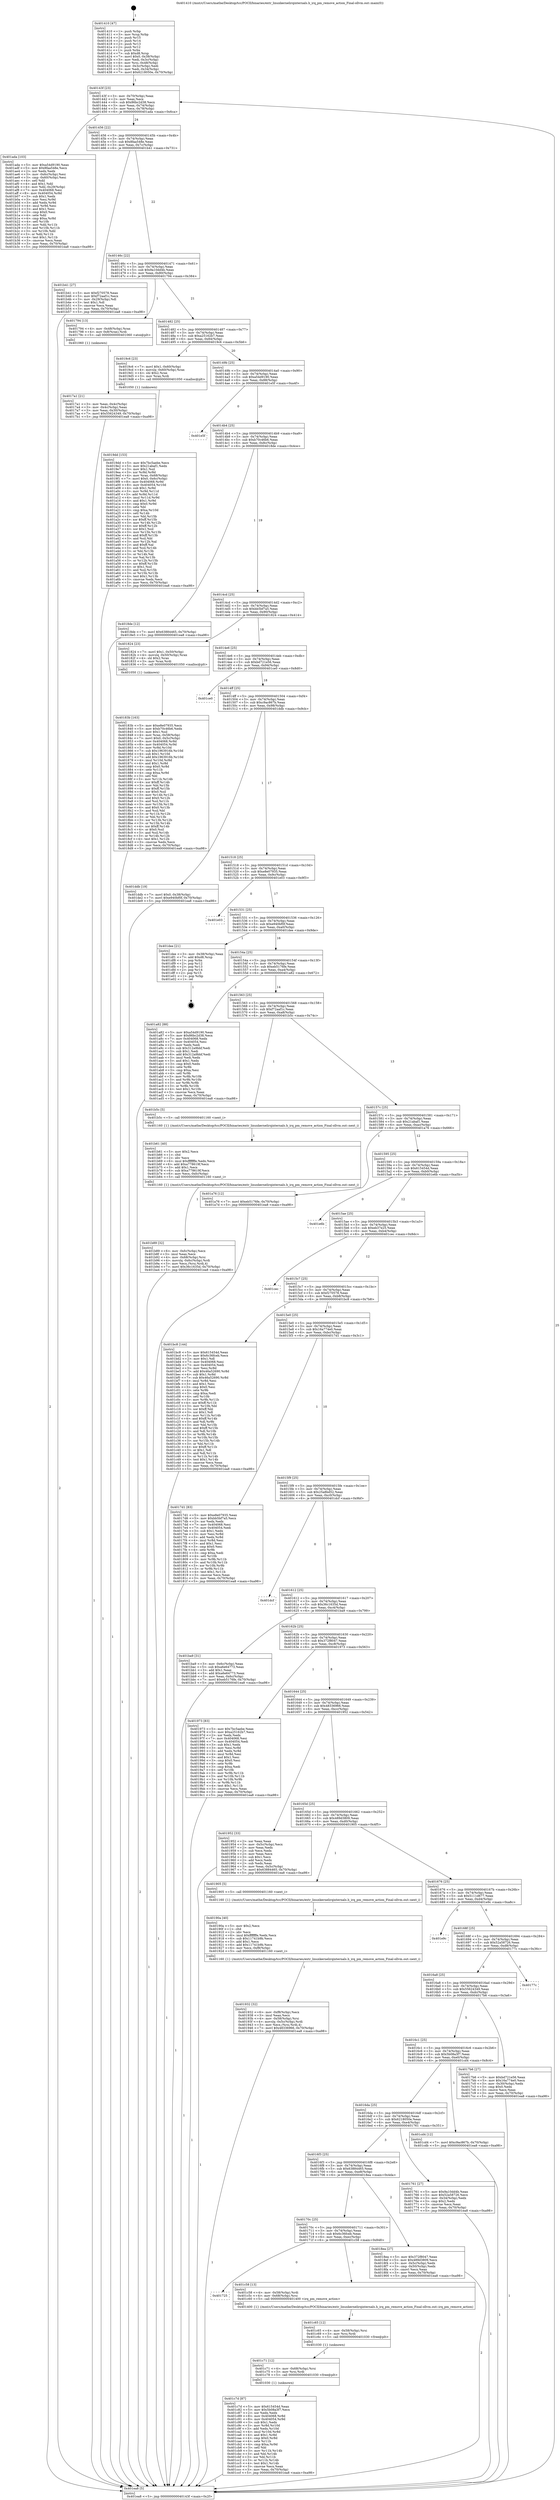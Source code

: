 digraph "0x401410" {
  label = "0x401410 (/mnt/c/Users/mathe/Desktop/tcc/POCII/binaries/extr_linuxkernelirqinternals.h_irq_pm_remove_action_Final-ollvm.out::main(0))"
  labelloc = "t"
  node[shape=record]

  Entry [label="",width=0.3,height=0.3,shape=circle,fillcolor=black,style=filled]
  "0x40143f" [label="{
     0x40143f [23]\l
     | [instrs]\l
     &nbsp;&nbsp;0x40143f \<+3\>: mov -0x70(%rbp),%eax\l
     &nbsp;&nbsp;0x401442 \<+2\>: mov %eax,%ecx\l
     &nbsp;&nbsp;0x401444 \<+6\>: sub $0x86bc2d38,%ecx\l
     &nbsp;&nbsp;0x40144a \<+3\>: mov %eax,-0x74(%rbp)\l
     &nbsp;&nbsp;0x40144d \<+3\>: mov %ecx,-0x78(%rbp)\l
     &nbsp;&nbsp;0x401450 \<+6\>: je 0000000000401ada \<main+0x6ca\>\l
  }"]
  "0x401ada" [label="{
     0x401ada [103]\l
     | [instrs]\l
     &nbsp;&nbsp;0x401ada \<+5\>: mov $0xa54d9190,%eax\l
     &nbsp;&nbsp;0x401adf \<+5\>: mov $0x8faa548e,%ecx\l
     &nbsp;&nbsp;0x401ae4 \<+2\>: xor %edx,%edx\l
     &nbsp;&nbsp;0x401ae6 \<+3\>: mov -0x6c(%rbp),%esi\l
     &nbsp;&nbsp;0x401ae9 \<+3\>: cmp -0x60(%rbp),%esi\l
     &nbsp;&nbsp;0x401aec \<+4\>: setl %dil\l
     &nbsp;&nbsp;0x401af0 \<+4\>: and $0x1,%dil\l
     &nbsp;&nbsp;0x401af4 \<+4\>: mov %dil,-0x29(%rbp)\l
     &nbsp;&nbsp;0x401af8 \<+7\>: mov 0x404068,%esi\l
     &nbsp;&nbsp;0x401aff \<+8\>: mov 0x404054,%r8d\l
     &nbsp;&nbsp;0x401b07 \<+3\>: sub $0x1,%edx\l
     &nbsp;&nbsp;0x401b0a \<+3\>: mov %esi,%r9d\l
     &nbsp;&nbsp;0x401b0d \<+3\>: add %edx,%r9d\l
     &nbsp;&nbsp;0x401b10 \<+4\>: imul %r9d,%esi\l
     &nbsp;&nbsp;0x401b14 \<+3\>: and $0x1,%esi\l
     &nbsp;&nbsp;0x401b17 \<+3\>: cmp $0x0,%esi\l
     &nbsp;&nbsp;0x401b1a \<+4\>: sete %dil\l
     &nbsp;&nbsp;0x401b1e \<+4\>: cmp $0xa,%r8d\l
     &nbsp;&nbsp;0x401b22 \<+4\>: setl %r10b\l
     &nbsp;&nbsp;0x401b26 \<+3\>: mov %dil,%r11b\l
     &nbsp;&nbsp;0x401b29 \<+3\>: and %r10b,%r11b\l
     &nbsp;&nbsp;0x401b2c \<+3\>: xor %r10b,%dil\l
     &nbsp;&nbsp;0x401b2f \<+3\>: or %dil,%r11b\l
     &nbsp;&nbsp;0x401b32 \<+4\>: test $0x1,%r11b\l
     &nbsp;&nbsp;0x401b36 \<+3\>: cmovne %ecx,%eax\l
     &nbsp;&nbsp;0x401b39 \<+3\>: mov %eax,-0x70(%rbp)\l
     &nbsp;&nbsp;0x401b3c \<+5\>: jmp 0000000000401ea8 \<main+0xa98\>\l
  }"]
  "0x401456" [label="{
     0x401456 [22]\l
     | [instrs]\l
     &nbsp;&nbsp;0x401456 \<+5\>: jmp 000000000040145b \<main+0x4b\>\l
     &nbsp;&nbsp;0x40145b \<+3\>: mov -0x74(%rbp),%eax\l
     &nbsp;&nbsp;0x40145e \<+5\>: sub $0x8faa548e,%eax\l
     &nbsp;&nbsp;0x401463 \<+3\>: mov %eax,-0x7c(%rbp)\l
     &nbsp;&nbsp;0x401466 \<+6\>: je 0000000000401b41 \<main+0x731\>\l
  }"]
  Exit [label="",width=0.3,height=0.3,shape=circle,fillcolor=black,style=filled,peripheries=2]
  "0x401b41" [label="{
     0x401b41 [27]\l
     | [instrs]\l
     &nbsp;&nbsp;0x401b41 \<+5\>: mov $0xf270578,%eax\l
     &nbsp;&nbsp;0x401b46 \<+5\>: mov $0xf72aaf1c,%ecx\l
     &nbsp;&nbsp;0x401b4b \<+3\>: mov -0x29(%rbp),%dl\l
     &nbsp;&nbsp;0x401b4e \<+3\>: test $0x1,%dl\l
     &nbsp;&nbsp;0x401b51 \<+3\>: cmovne %ecx,%eax\l
     &nbsp;&nbsp;0x401b54 \<+3\>: mov %eax,-0x70(%rbp)\l
     &nbsp;&nbsp;0x401b57 \<+5\>: jmp 0000000000401ea8 \<main+0xa98\>\l
  }"]
  "0x40146c" [label="{
     0x40146c [22]\l
     | [instrs]\l
     &nbsp;&nbsp;0x40146c \<+5\>: jmp 0000000000401471 \<main+0x61\>\l
     &nbsp;&nbsp;0x401471 \<+3\>: mov -0x74(%rbp),%eax\l
     &nbsp;&nbsp;0x401474 \<+5\>: sub $0x9a10dd4b,%eax\l
     &nbsp;&nbsp;0x401479 \<+3\>: mov %eax,-0x80(%rbp)\l
     &nbsp;&nbsp;0x40147c \<+6\>: je 0000000000401794 \<main+0x384\>\l
  }"]
  "0x401c7d" [label="{
     0x401c7d [87]\l
     | [instrs]\l
     &nbsp;&nbsp;0x401c7d \<+5\>: mov $0x615454d,%eax\l
     &nbsp;&nbsp;0x401c82 \<+5\>: mov $0x5b08a3f7,%ecx\l
     &nbsp;&nbsp;0x401c87 \<+2\>: xor %edx,%edx\l
     &nbsp;&nbsp;0x401c89 \<+8\>: mov 0x404068,%r8d\l
     &nbsp;&nbsp;0x401c91 \<+8\>: mov 0x404054,%r9d\l
     &nbsp;&nbsp;0x401c99 \<+3\>: sub $0x1,%edx\l
     &nbsp;&nbsp;0x401c9c \<+3\>: mov %r8d,%r10d\l
     &nbsp;&nbsp;0x401c9f \<+3\>: add %edx,%r10d\l
     &nbsp;&nbsp;0x401ca2 \<+4\>: imul %r10d,%r8d\l
     &nbsp;&nbsp;0x401ca6 \<+4\>: and $0x1,%r8d\l
     &nbsp;&nbsp;0x401caa \<+4\>: cmp $0x0,%r8d\l
     &nbsp;&nbsp;0x401cae \<+4\>: sete %r11b\l
     &nbsp;&nbsp;0x401cb2 \<+4\>: cmp $0xa,%r9d\l
     &nbsp;&nbsp;0x401cb6 \<+3\>: setl %bl\l
     &nbsp;&nbsp;0x401cb9 \<+3\>: mov %r11b,%r14b\l
     &nbsp;&nbsp;0x401cbc \<+3\>: and %bl,%r14b\l
     &nbsp;&nbsp;0x401cbf \<+3\>: xor %bl,%r11b\l
     &nbsp;&nbsp;0x401cc2 \<+3\>: or %r11b,%r14b\l
     &nbsp;&nbsp;0x401cc5 \<+4\>: test $0x1,%r14b\l
     &nbsp;&nbsp;0x401cc9 \<+3\>: cmovne %ecx,%eax\l
     &nbsp;&nbsp;0x401ccc \<+3\>: mov %eax,-0x70(%rbp)\l
     &nbsp;&nbsp;0x401ccf \<+5\>: jmp 0000000000401ea8 \<main+0xa98\>\l
  }"]
  "0x401794" [label="{
     0x401794 [13]\l
     | [instrs]\l
     &nbsp;&nbsp;0x401794 \<+4\>: mov -0x48(%rbp),%rax\l
     &nbsp;&nbsp;0x401798 \<+4\>: mov 0x8(%rax),%rdi\l
     &nbsp;&nbsp;0x40179c \<+5\>: call 0000000000401060 \<atoi@plt\>\l
     | [calls]\l
     &nbsp;&nbsp;0x401060 \{1\} (unknown)\l
  }"]
  "0x401482" [label="{
     0x401482 [25]\l
     | [instrs]\l
     &nbsp;&nbsp;0x401482 \<+5\>: jmp 0000000000401487 \<main+0x77\>\l
     &nbsp;&nbsp;0x401487 \<+3\>: mov -0x74(%rbp),%eax\l
     &nbsp;&nbsp;0x40148a \<+5\>: sub $0xa25162b7,%eax\l
     &nbsp;&nbsp;0x40148f \<+6\>: mov %eax,-0x84(%rbp)\l
     &nbsp;&nbsp;0x401495 \<+6\>: je 00000000004019c6 \<main+0x5b6\>\l
  }"]
  "0x401c71" [label="{
     0x401c71 [12]\l
     | [instrs]\l
     &nbsp;&nbsp;0x401c71 \<+4\>: mov -0x68(%rbp),%rsi\l
     &nbsp;&nbsp;0x401c75 \<+3\>: mov %rsi,%rdi\l
     &nbsp;&nbsp;0x401c78 \<+5\>: call 0000000000401030 \<free@plt\>\l
     | [calls]\l
     &nbsp;&nbsp;0x401030 \{1\} (unknown)\l
  }"]
  "0x4019c6" [label="{
     0x4019c6 [23]\l
     | [instrs]\l
     &nbsp;&nbsp;0x4019c6 \<+7\>: movl $0x1,-0x60(%rbp)\l
     &nbsp;&nbsp;0x4019cd \<+4\>: movslq -0x60(%rbp),%rax\l
     &nbsp;&nbsp;0x4019d1 \<+4\>: shl $0x2,%rax\l
     &nbsp;&nbsp;0x4019d5 \<+3\>: mov %rax,%rdi\l
     &nbsp;&nbsp;0x4019d8 \<+5\>: call 0000000000401050 \<malloc@plt\>\l
     | [calls]\l
     &nbsp;&nbsp;0x401050 \{1\} (unknown)\l
  }"]
  "0x40149b" [label="{
     0x40149b [25]\l
     | [instrs]\l
     &nbsp;&nbsp;0x40149b \<+5\>: jmp 00000000004014a0 \<main+0x90\>\l
     &nbsp;&nbsp;0x4014a0 \<+3\>: mov -0x74(%rbp),%eax\l
     &nbsp;&nbsp;0x4014a3 \<+5\>: sub $0xa54d9190,%eax\l
     &nbsp;&nbsp;0x4014a8 \<+6\>: mov %eax,-0x88(%rbp)\l
     &nbsp;&nbsp;0x4014ae \<+6\>: je 0000000000401e5f \<main+0xa4f\>\l
  }"]
  "0x401c65" [label="{
     0x401c65 [12]\l
     | [instrs]\l
     &nbsp;&nbsp;0x401c65 \<+4\>: mov -0x58(%rbp),%rsi\l
     &nbsp;&nbsp;0x401c69 \<+3\>: mov %rsi,%rdi\l
     &nbsp;&nbsp;0x401c6c \<+5\>: call 0000000000401030 \<free@plt\>\l
     | [calls]\l
     &nbsp;&nbsp;0x401030 \{1\} (unknown)\l
  }"]
  "0x401e5f" [label="{
     0x401e5f\l
  }", style=dashed]
  "0x4014b4" [label="{
     0x4014b4 [25]\l
     | [instrs]\l
     &nbsp;&nbsp;0x4014b4 \<+5\>: jmp 00000000004014b9 \<main+0xa9\>\l
     &nbsp;&nbsp;0x4014b9 \<+3\>: mov -0x74(%rbp),%eax\l
     &nbsp;&nbsp;0x4014bc \<+5\>: sub $0xb70c46b6,%eax\l
     &nbsp;&nbsp;0x4014c1 \<+6\>: mov %eax,-0x8c(%rbp)\l
     &nbsp;&nbsp;0x4014c7 \<+6\>: je 00000000004018de \<main+0x4ce\>\l
  }"]
  "0x401725" [label="{
     0x401725\l
  }", style=dashed]
  "0x4018de" [label="{
     0x4018de [12]\l
     | [instrs]\l
     &nbsp;&nbsp;0x4018de \<+7\>: movl $0x63884465,-0x70(%rbp)\l
     &nbsp;&nbsp;0x4018e5 \<+5\>: jmp 0000000000401ea8 \<main+0xa98\>\l
  }"]
  "0x4014cd" [label="{
     0x4014cd [25]\l
     | [instrs]\l
     &nbsp;&nbsp;0x4014cd \<+5\>: jmp 00000000004014d2 \<main+0xc2\>\l
     &nbsp;&nbsp;0x4014d2 \<+3\>: mov -0x74(%rbp),%eax\l
     &nbsp;&nbsp;0x4014d5 \<+5\>: sub $0xbb5bf7a5,%eax\l
     &nbsp;&nbsp;0x4014da \<+6\>: mov %eax,-0x90(%rbp)\l
     &nbsp;&nbsp;0x4014e0 \<+6\>: je 0000000000401824 \<main+0x414\>\l
  }"]
  "0x401c58" [label="{
     0x401c58 [13]\l
     | [instrs]\l
     &nbsp;&nbsp;0x401c58 \<+4\>: mov -0x58(%rbp),%rdi\l
     &nbsp;&nbsp;0x401c5c \<+4\>: mov -0x68(%rbp),%rsi\l
     &nbsp;&nbsp;0x401c60 \<+5\>: call 0000000000401400 \<irq_pm_remove_action\>\l
     | [calls]\l
     &nbsp;&nbsp;0x401400 \{1\} (/mnt/c/Users/mathe/Desktop/tcc/POCII/binaries/extr_linuxkernelirqinternals.h_irq_pm_remove_action_Final-ollvm.out::irq_pm_remove_action)\l
  }"]
  "0x401824" [label="{
     0x401824 [23]\l
     | [instrs]\l
     &nbsp;&nbsp;0x401824 \<+7\>: movl $0x1,-0x50(%rbp)\l
     &nbsp;&nbsp;0x40182b \<+4\>: movslq -0x50(%rbp),%rax\l
     &nbsp;&nbsp;0x40182f \<+4\>: shl $0x2,%rax\l
     &nbsp;&nbsp;0x401833 \<+3\>: mov %rax,%rdi\l
     &nbsp;&nbsp;0x401836 \<+5\>: call 0000000000401050 \<malloc@plt\>\l
     | [calls]\l
     &nbsp;&nbsp;0x401050 \{1\} (unknown)\l
  }"]
  "0x4014e6" [label="{
     0x4014e6 [25]\l
     | [instrs]\l
     &nbsp;&nbsp;0x4014e6 \<+5\>: jmp 00000000004014eb \<main+0xdb\>\l
     &nbsp;&nbsp;0x4014eb \<+3\>: mov -0x74(%rbp),%eax\l
     &nbsp;&nbsp;0x4014ee \<+5\>: sub $0xbd721e56,%eax\l
     &nbsp;&nbsp;0x4014f3 \<+6\>: mov %eax,-0x94(%rbp)\l
     &nbsp;&nbsp;0x4014f9 \<+6\>: je 0000000000401ce0 \<main+0x8d0\>\l
  }"]
  "0x401b89" [label="{
     0x401b89 [32]\l
     | [instrs]\l
     &nbsp;&nbsp;0x401b89 \<+6\>: mov -0xfc(%rbp),%ecx\l
     &nbsp;&nbsp;0x401b8f \<+3\>: imul %eax,%ecx\l
     &nbsp;&nbsp;0x401b92 \<+4\>: mov -0x68(%rbp),%rsi\l
     &nbsp;&nbsp;0x401b96 \<+4\>: movslq -0x6c(%rbp),%rdi\l
     &nbsp;&nbsp;0x401b9a \<+3\>: mov %ecx,(%rsi,%rdi,4)\l
     &nbsp;&nbsp;0x401b9d \<+7\>: movl $0x36c1635d,-0x70(%rbp)\l
     &nbsp;&nbsp;0x401ba4 \<+5\>: jmp 0000000000401ea8 \<main+0xa98\>\l
  }"]
  "0x401ce0" [label="{
     0x401ce0\l
  }", style=dashed]
  "0x4014ff" [label="{
     0x4014ff [25]\l
     | [instrs]\l
     &nbsp;&nbsp;0x4014ff \<+5\>: jmp 0000000000401504 \<main+0xf4\>\l
     &nbsp;&nbsp;0x401504 \<+3\>: mov -0x74(%rbp),%eax\l
     &nbsp;&nbsp;0x401507 \<+5\>: sub $0xc9ac867b,%eax\l
     &nbsp;&nbsp;0x40150c \<+6\>: mov %eax,-0x98(%rbp)\l
     &nbsp;&nbsp;0x401512 \<+6\>: je 0000000000401ddb \<main+0x9cb\>\l
  }"]
  "0x401b61" [label="{
     0x401b61 [40]\l
     | [instrs]\l
     &nbsp;&nbsp;0x401b61 \<+5\>: mov $0x2,%ecx\l
     &nbsp;&nbsp;0x401b66 \<+1\>: cltd\l
     &nbsp;&nbsp;0x401b67 \<+2\>: idiv %ecx\l
     &nbsp;&nbsp;0x401b69 \<+6\>: imul $0xfffffffe,%edx,%ecx\l
     &nbsp;&nbsp;0x401b6f \<+6\>: add $0xa778619f,%ecx\l
     &nbsp;&nbsp;0x401b75 \<+3\>: add $0x1,%ecx\l
     &nbsp;&nbsp;0x401b78 \<+6\>: sub $0xa778619f,%ecx\l
     &nbsp;&nbsp;0x401b7e \<+6\>: mov %ecx,-0xfc(%rbp)\l
     &nbsp;&nbsp;0x401b84 \<+5\>: call 0000000000401160 \<next_i\>\l
     | [calls]\l
     &nbsp;&nbsp;0x401160 \{1\} (/mnt/c/Users/mathe/Desktop/tcc/POCII/binaries/extr_linuxkernelirqinternals.h_irq_pm_remove_action_Final-ollvm.out::next_i)\l
  }"]
  "0x401ddb" [label="{
     0x401ddb [19]\l
     | [instrs]\l
     &nbsp;&nbsp;0x401ddb \<+7\>: movl $0x0,-0x38(%rbp)\l
     &nbsp;&nbsp;0x401de2 \<+7\>: movl $0xe940bf0f,-0x70(%rbp)\l
     &nbsp;&nbsp;0x401de9 \<+5\>: jmp 0000000000401ea8 \<main+0xa98\>\l
  }"]
  "0x401518" [label="{
     0x401518 [25]\l
     | [instrs]\l
     &nbsp;&nbsp;0x401518 \<+5\>: jmp 000000000040151d \<main+0x10d\>\l
     &nbsp;&nbsp;0x40151d \<+3\>: mov -0x74(%rbp),%eax\l
     &nbsp;&nbsp;0x401520 \<+5\>: sub $0xe8e07935,%eax\l
     &nbsp;&nbsp;0x401525 \<+6\>: mov %eax,-0x9c(%rbp)\l
     &nbsp;&nbsp;0x40152b \<+6\>: je 0000000000401e03 \<main+0x9f3\>\l
  }"]
  "0x4019dd" [label="{
     0x4019dd [153]\l
     | [instrs]\l
     &nbsp;&nbsp;0x4019dd \<+5\>: mov $0x7bc5aebe,%ecx\l
     &nbsp;&nbsp;0x4019e2 \<+5\>: mov $0x21abaf1,%edx\l
     &nbsp;&nbsp;0x4019e7 \<+3\>: mov $0x1,%sil\l
     &nbsp;&nbsp;0x4019ea \<+3\>: xor %r8d,%r8d\l
     &nbsp;&nbsp;0x4019ed \<+4\>: mov %rax,-0x68(%rbp)\l
     &nbsp;&nbsp;0x4019f1 \<+7\>: movl $0x0,-0x6c(%rbp)\l
     &nbsp;&nbsp;0x4019f8 \<+8\>: mov 0x404068,%r9d\l
     &nbsp;&nbsp;0x401a00 \<+8\>: mov 0x404054,%r10d\l
     &nbsp;&nbsp;0x401a08 \<+4\>: sub $0x1,%r8d\l
     &nbsp;&nbsp;0x401a0c \<+3\>: mov %r9d,%r11d\l
     &nbsp;&nbsp;0x401a0f \<+3\>: add %r8d,%r11d\l
     &nbsp;&nbsp;0x401a12 \<+4\>: imul %r11d,%r9d\l
     &nbsp;&nbsp;0x401a16 \<+4\>: and $0x1,%r9d\l
     &nbsp;&nbsp;0x401a1a \<+4\>: cmp $0x0,%r9d\l
     &nbsp;&nbsp;0x401a1e \<+3\>: sete %bl\l
     &nbsp;&nbsp;0x401a21 \<+4\>: cmp $0xa,%r10d\l
     &nbsp;&nbsp;0x401a25 \<+4\>: setl %r14b\l
     &nbsp;&nbsp;0x401a29 \<+3\>: mov %bl,%r15b\l
     &nbsp;&nbsp;0x401a2c \<+4\>: xor $0xff,%r15b\l
     &nbsp;&nbsp;0x401a30 \<+3\>: mov %r14b,%r12b\l
     &nbsp;&nbsp;0x401a33 \<+4\>: xor $0xff,%r12b\l
     &nbsp;&nbsp;0x401a37 \<+4\>: xor $0x1,%sil\l
     &nbsp;&nbsp;0x401a3b \<+3\>: mov %r15b,%r13b\l
     &nbsp;&nbsp;0x401a3e \<+4\>: and $0xff,%r13b\l
     &nbsp;&nbsp;0x401a42 \<+3\>: and %sil,%bl\l
     &nbsp;&nbsp;0x401a45 \<+3\>: mov %r12b,%al\l
     &nbsp;&nbsp;0x401a48 \<+2\>: and $0xff,%al\l
     &nbsp;&nbsp;0x401a4a \<+3\>: and %sil,%r14b\l
     &nbsp;&nbsp;0x401a4d \<+3\>: or %bl,%r13b\l
     &nbsp;&nbsp;0x401a50 \<+3\>: or %r14b,%al\l
     &nbsp;&nbsp;0x401a53 \<+3\>: xor %al,%r13b\l
     &nbsp;&nbsp;0x401a56 \<+3\>: or %r12b,%r15b\l
     &nbsp;&nbsp;0x401a59 \<+4\>: xor $0xff,%r15b\l
     &nbsp;&nbsp;0x401a5d \<+4\>: or $0x1,%sil\l
     &nbsp;&nbsp;0x401a61 \<+3\>: and %sil,%r15b\l
     &nbsp;&nbsp;0x401a64 \<+3\>: or %r15b,%r13b\l
     &nbsp;&nbsp;0x401a67 \<+4\>: test $0x1,%r13b\l
     &nbsp;&nbsp;0x401a6b \<+3\>: cmovne %edx,%ecx\l
     &nbsp;&nbsp;0x401a6e \<+3\>: mov %ecx,-0x70(%rbp)\l
     &nbsp;&nbsp;0x401a71 \<+5\>: jmp 0000000000401ea8 \<main+0xa98\>\l
  }"]
  "0x401e03" [label="{
     0x401e03\l
  }", style=dashed]
  "0x401531" [label="{
     0x401531 [25]\l
     | [instrs]\l
     &nbsp;&nbsp;0x401531 \<+5\>: jmp 0000000000401536 \<main+0x126\>\l
     &nbsp;&nbsp;0x401536 \<+3\>: mov -0x74(%rbp),%eax\l
     &nbsp;&nbsp;0x401539 \<+5\>: sub $0xe940bf0f,%eax\l
     &nbsp;&nbsp;0x40153e \<+6\>: mov %eax,-0xa0(%rbp)\l
     &nbsp;&nbsp;0x401544 \<+6\>: je 0000000000401dee \<main+0x9de\>\l
  }"]
  "0x401932" [label="{
     0x401932 [32]\l
     | [instrs]\l
     &nbsp;&nbsp;0x401932 \<+6\>: mov -0xf8(%rbp),%ecx\l
     &nbsp;&nbsp;0x401938 \<+3\>: imul %eax,%ecx\l
     &nbsp;&nbsp;0x40193b \<+4\>: mov -0x58(%rbp),%rsi\l
     &nbsp;&nbsp;0x40193f \<+4\>: movslq -0x5c(%rbp),%rdi\l
     &nbsp;&nbsp;0x401943 \<+3\>: mov %ecx,(%rsi,%rdi,4)\l
     &nbsp;&nbsp;0x401946 \<+7\>: movl $0x48336966,-0x70(%rbp)\l
     &nbsp;&nbsp;0x40194d \<+5\>: jmp 0000000000401ea8 \<main+0xa98\>\l
  }"]
  "0x401dee" [label="{
     0x401dee [21]\l
     | [instrs]\l
     &nbsp;&nbsp;0x401dee \<+3\>: mov -0x38(%rbp),%eax\l
     &nbsp;&nbsp;0x401df1 \<+7\>: add $0xd8,%rsp\l
     &nbsp;&nbsp;0x401df8 \<+1\>: pop %rbx\l
     &nbsp;&nbsp;0x401df9 \<+2\>: pop %r12\l
     &nbsp;&nbsp;0x401dfb \<+2\>: pop %r13\l
     &nbsp;&nbsp;0x401dfd \<+2\>: pop %r14\l
     &nbsp;&nbsp;0x401dff \<+2\>: pop %r15\l
     &nbsp;&nbsp;0x401e01 \<+1\>: pop %rbp\l
     &nbsp;&nbsp;0x401e02 \<+1\>: ret\l
  }"]
  "0x40154a" [label="{
     0x40154a [25]\l
     | [instrs]\l
     &nbsp;&nbsp;0x40154a \<+5\>: jmp 000000000040154f \<main+0x13f\>\l
     &nbsp;&nbsp;0x40154f \<+3\>: mov -0x74(%rbp),%eax\l
     &nbsp;&nbsp;0x401552 \<+5\>: sub $0xeb5176fe,%eax\l
     &nbsp;&nbsp;0x401557 \<+6\>: mov %eax,-0xa4(%rbp)\l
     &nbsp;&nbsp;0x40155d \<+6\>: je 0000000000401a82 \<main+0x672\>\l
  }"]
  "0x40190a" [label="{
     0x40190a [40]\l
     | [instrs]\l
     &nbsp;&nbsp;0x40190a \<+5\>: mov $0x2,%ecx\l
     &nbsp;&nbsp;0x40190f \<+1\>: cltd\l
     &nbsp;&nbsp;0x401910 \<+2\>: idiv %ecx\l
     &nbsp;&nbsp;0x401912 \<+6\>: imul $0xfffffffe,%edx,%ecx\l
     &nbsp;&nbsp;0x401918 \<+6\>: sub $0x11741b9b,%ecx\l
     &nbsp;&nbsp;0x40191e \<+3\>: add $0x1,%ecx\l
     &nbsp;&nbsp;0x401921 \<+6\>: add $0x11741b9b,%ecx\l
     &nbsp;&nbsp;0x401927 \<+6\>: mov %ecx,-0xf8(%rbp)\l
     &nbsp;&nbsp;0x40192d \<+5\>: call 0000000000401160 \<next_i\>\l
     | [calls]\l
     &nbsp;&nbsp;0x401160 \{1\} (/mnt/c/Users/mathe/Desktop/tcc/POCII/binaries/extr_linuxkernelirqinternals.h_irq_pm_remove_action_Final-ollvm.out::next_i)\l
  }"]
  "0x401a82" [label="{
     0x401a82 [88]\l
     | [instrs]\l
     &nbsp;&nbsp;0x401a82 \<+5\>: mov $0xa54d9190,%eax\l
     &nbsp;&nbsp;0x401a87 \<+5\>: mov $0x86bc2d38,%ecx\l
     &nbsp;&nbsp;0x401a8c \<+7\>: mov 0x404068,%edx\l
     &nbsp;&nbsp;0x401a93 \<+7\>: mov 0x404054,%esi\l
     &nbsp;&nbsp;0x401a9a \<+2\>: mov %edx,%edi\l
     &nbsp;&nbsp;0x401a9c \<+6\>: sub $0x312a9bbf,%edi\l
     &nbsp;&nbsp;0x401aa2 \<+3\>: sub $0x1,%edi\l
     &nbsp;&nbsp;0x401aa5 \<+6\>: add $0x312a9bbf,%edi\l
     &nbsp;&nbsp;0x401aab \<+3\>: imul %edi,%edx\l
     &nbsp;&nbsp;0x401aae \<+3\>: and $0x1,%edx\l
     &nbsp;&nbsp;0x401ab1 \<+3\>: cmp $0x0,%edx\l
     &nbsp;&nbsp;0x401ab4 \<+4\>: sete %r8b\l
     &nbsp;&nbsp;0x401ab8 \<+3\>: cmp $0xa,%esi\l
     &nbsp;&nbsp;0x401abb \<+4\>: setl %r9b\l
     &nbsp;&nbsp;0x401abf \<+3\>: mov %r8b,%r10b\l
     &nbsp;&nbsp;0x401ac2 \<+3\>: and %r9b,%r10b\l
     &nbsp;&nbsp;0x401ac5 \<+3\>: xor %r9b,%r8b\l
     &nbsp;&nbsp;0x401ac8 \<+3\>: or %r8b,%r10b\l
     &nbsp;&nbsp;0x401acb \<+4\>: test $0x1,%r10b\l
     &nbsp;&nbsp;0x401acf \<+3\>: cmovne %ecx,%eax\l
     &nbsp;&nbsp;0x401ad2 \<+3\>: mov %eax,-0x70(%rbp)\l
     &nbsp;&nbsp;0x401ad5 \<+5\>: jmp 0000000000401ea8 \<main+0xa98\>\l
  }"]
  "0x401563" [label="{
     0x401563 [25]\l
     | [instrs]\l
     &nbsp;&nbsp;0x401563 \<+5\>: jmp 0000000000401568 \<main+0x158\>\l
     &nbsp;&nbsp;0x401568 \<+3\>: mov -0x74(%rbp),%eax\l
     &nbsp;&nbsp;0x40156b \<+5\>: sub $0xf72aaf1c,%eax\l
     &nbsp;&nbsp;0x401570 \<+6\>: mov %eax,-0xa8(%rbp)\l
     &nbsp;&nbsp;0x401576 \<+6\>: je 0000000000401b5c \<main+0x74c\>\l
  }"]
  "0x40170c" [label="{
     0x40170c [25]\l
     | [instrs]\l
     &nbsp;&nbsp;0x40170c \<+5\>: jmp 0000000000401711 \<main+0x301\>\l
     &nbsp;&nbsp;0x401711 \<+3\>: mov -0x74(%rbp),%eax\l
     &nbsp;&nbsp;0x401714 \<+5\>: sub $0x6c36fceb,%eax\l
     &nbsp;&nbsp;0x401719 \<+6\>: mov %eax,-0xec(%rbp)\l
     &nbsp;&nbsp;0x40171f \<+6\>: je 0000000000401c58 \<main+0x848\>\l
  }"]
  "0x401b5c" [label="{
     0x401b5c [5]\l
     | [instrs]\l
     &nbsp;&nbsp;0x401b5c \<+5\>: call 0000000000401160 \<next_i\>\l
     | [calls]\l
     &nbsp;&nbsp;0x401160 \{1\} (/mnt/c/Users/mathe/Desktop/tcc/POCII/binaries/extr_linuxkernelirqinternals.h_irq_pm_remove_action_Final-ollvm.out::next_i)\l
  }"]
  "0x40157c" [label="{
     0x40157c [25]\l
     | [instrs]\l
     &nbsp;&nbsp;0x40157c \<+5\>: jmp 0000000000401581 \<main+0x171\>\l
     &nbsp;&nbsp;0x401581 \<+3\>: mov -0x74(%rbp),%eax\l
     &nbsp;&nbsp;0x401584 \<+5\>: sub $0x21abaf1,%eax\l
     &nbsp;&nbsp;0x401589 \<+6\>: mov %eax,-0xac(%rbp)\l
     &nbsp;&nbsp;0x40158f \<+6\>: je 0000000000401a76 \<main+0x666\>\l
  }"]
  "0x4018ea" [label="{
     0x4018ea [27]\l
     | [instrs]\l
     &nbsp;&nbsp;0x4018ea \<+5\>: mov $0x372f8047,%eax\l
     &nbsp;&nbsp;0x4018ef \<+5\>: mov $0x489d3809,%ecx\l
     &nbsp;&nbsp;0x4018f4 \<+3\>: mov -0x5c(%rbp),%edx\l
     &nbsp;&nbsp;0x4018f7 \<+3\>: cmp -0x50(%rbp),%edx\l
     &nbsp;&nbsp;0x4018fa \<+3\>: cmovl %ecx,%eax\l
     &nbsp;&nbsp;0x4018fd \<+3\>: mov %eax,-0x70(%rbp)\l
     &nbsp;&nbsp;0x401900 \<+5\>: jmp 0000000000401ea8 \<main+0xa98\>\l
  }"]
  "0x401a76" [label="{
     0x401a76 [12]\l
     | [instrs]\l
     &nbsp;&nbsp;0x401a76 \<+7\>: movl $0xeb5176fe,-0x70(%rbp)\l
     &nbsp;&nbsp;0x401a7d \<+5\>: jmp 0000000000401ea8 \<main+0xa98\>\l
  }"]
  "0x401595" [label="{
     0x401595 [25]\l
     | [instrs]\l
     &nbsp;&nbsp;0x401595 \<+5\>: jmp 000000000040159a \<main+0x18a\>\l
     &nbsp;&nbsp;0x40159a \<+3\>: mov -0x74(%rbp),%eax\l
     &nbsp;&nbsp;0x40159d \<+5\>: sub $0x615454d,%eax\l
     &nbsp;&nbsp;0x4015a2 \<+6\>: mov %eax,-0xb0(%rbp)\l
     &nbsp;&nbsp;0x4015a8 \<+6\>: je 0000000000401e6b \<main+0xa5b\>\l
  }"]
  "0x40183b" [label="{
     0x40183b [163]\l
     | [instrs]\l
     &nbsp;&nbsp;0x40183b \<+5\>: mov $0xe8e07935,%ecx\l
     &nbsp;&nbsp;0x401840 \<+5\>: mov $0xb70c46b6,%edx\l
     &nbsp;&nbsp;0x401845 \<+3\>: mov $0x1,%sil\l
     &nbsp;&nbsp;0x401848 \<+4\>: mov %rax,-0x58(%rbp)\l
     &nbsp;&nbsp;0x40184c \<+7\>: movl $0x0,-0x5c(%rbp)\l
     &nbsp;&nbsp;0x401853 \<+8\>: mov 0x404068,%r8d\l
     &nbsp;&nbsp;0x40185b \<+8\>: mov 0x404054,%r9d\l
     &nbsp;&nbsp;0x401863 \<+3\>: mov %r8d,%r10d\l
     &nbsp;&nbsp;0x401866 \<+7\>: sub $0x1963916b,%r10d\l
     &nbsp;&nbsp;0x40186d \<+4\>: sub $0x1,%r10d\l
     &nbsp;&nbsp;0x401871 \<+7\>: add $0x1963916b,%r10d\l
     &nbsp;&nbsp;0x401878 \<+4\>: imul %r10d,%r8d\l
     &nbsp;&nbsp;0x40187c \<+4\>: and $0x1,%r8d\l
     &nbsp;&nbsp;0x401880 \<+4\>: cmp $0x0,%r8d\l
     &nbsp;&nbsp;0x401884 \<+4\>: sete %r11b\l
     &nbsp;&nbsp;0x401888 \<+4\>: cmp $0xa,%r9d\l
     &nbsp;&nbsp;0x40188c \<+3\>: setl %bl\l
     &nbsp;&nbsp;0x40188f \<+3\>: mov %r11b,%r14b\l
     &nbsp;&nbsp;0x401892 \<+4\>: xor $0xff,%r14b\l
     &nbsp;&nbsp;0x401896 \<+3\>: mov %bl,%r15b\l
     &nbsp;&nbsp;0x401899 \<+4\>: xor $0xff,%r15b\l
     &nbsp;&nbsp;0x40189d \<+4\>: xor $0x0,%sil\l
     &nbsp;&nbsp;0x4018a1 \<+3\>: mov %r14b,%r12b\l
     &nbsp;&nbsp;0x4018a4 \<+4\>: and $0x0,%r12b\l
     &nbsp;&nbsp;0x4018a8 \<+3\>: and %sil,%r11b\l
     &nbsp;&nbsp;0x4018ab \<+3\>: mov %r15b,%r13b\l
     &nbsp;&nbsp;0x4018ae \<+4\>: and $0x0,%r13b\l
     &nbsp;&nbsp;0x4018b2 \<+3\>: and %sil,%bl\l
     &nbsp;&nbsp;0x4018b5 \<+3\>: or %r11b,%r12b\l
     &nbsp;&nbsp;0x4018b8 \<+3\>: or %bl,%r13b\l
     &nbsp;&nbsp;0x4018bb \<+3\>: xor %r13b,%r12b\l
     &nbsp;&nbsp;0x4018be \<+3\>: or %r15b,%r14b\l
     &nbsp;&nbsp;0x4018c1 \<+4\>: xor $0xff,%r14b\l
     &nbsp;&nbsp;0x4018c5 \<+4\>: or $0x0,%sil\l
     &nbsp;&nbsp;0x4018c9 \<+3\>: and %sil,%r14b\l
     &nbsp;&nbsp;0x4018cc \<+3\>: or %r14b,%r12b\l
     &nbsp;&nbsp;0x4018cf \<+4\>: test $0x1,%r12b\l
     &nbsp;&nbsp;0x4018d3 \<+3\>: cmovne %edx,%ecx\l
     &nbsp;&nbsp;0x4018d6 \<+3\>: mov %ecx,-0x70(%rbp)\l
     &nbsp;&nbsp;0x4018d9 \<+5\>: jmp 0000000000401ea8 \<main+0xa98\>\l
  }"]
  "0x401e6b" [label="{
     0x401e6b\l
  }", style=dashed]
  "0x4015ae" [label="{
     0x4015ae [25]\l
     | [instrs]\l
     &nbsp;&nbsp;0x4015ae \<+5\>: jmp 00000000004015b3 \<main+0x1a3\>\l
     &nbsp;&nbsp;0x4015b3 \<+3\>: mov -0x74(%rbp),%eax\l
     &nbsp;&nbsp;0x4015b6 \<+5\>: sub $0xeb37e25,%eax\l
     &nbsp;&nbsp;0x4015bb \<+6\>: mov %eax,-0xb4(%rbp)\l
     &nbsp;&nbsp;0x4015c1 \<+6\>: je 0000000000401cec \<main+0x8dc\>\l
  }"]
  "0x4017a1" [label="{
     0x4017a1 [21]\l
     | [instrs]\l
     &nbsp;&nbsp;0x4017a1 \<+3\>: mov %eax,-0x4c(%rbp)\l
     &nbsp;&nbsp;0x4017a4 \<+3\>: mov -0x4c(%rbp),%eax\l
     &nbsp;&nbsp;0x4017a7 \<+3\>: mov %eax,-0x30(%rbp)\l
     &nbsp;&nbsp;0x4017aa \<+7\>: movl $0x55624349,-0x70(%rbp)\l
     &nbsp;&nbsp;0x4017b1 \<+5\>: jmp 0000000000401ea8 \<main+0xa98\>\l
  }"]
  "0x401cec" [label="{
     0x401cec\l
  }", style=dashed]
  "0x4015c7" [label="{
     0x4015c7 [25]\l
     | [instrs]\l
     &nbsp;&nbsp;0x4015c7 \<+5\>: jmp 00000000004015cc \<main+0x1bc\>\l
     &nbsp;&nbsp;0x4015cc \<+3\>: mov -0x74(%rbp),%eax\l
     &nbsp;&nbsp;0x4015cf \<+5\>: sub $0xf270578,%eax\l
     &nbsp;&nbsp;0x4015d4 \<+6\>: mov %eax,-0xb8(%rbp)\l
     &nbsp;&nbsp;0x4015da \<+6\>: je 0000000000401bc8 \<main+0x7b8\>\l
  }"]
  "0x401410" [label="{
     0x401410 [47]\l
     | [instrs]\l
     &nbsp;&nbsp;0x401410 \<+1\>: push %rbp\l
     &nbsp;&nbsp;0x401411 \<+3\>: mov %rsp,%rbp\l
     &nbsp;&nbsp;0x401414 \<+2\>: push %r15\l
     &nbsp;&nbsp;0x401416 \<+2\>: push %r14\l
     &nbsp;&nbsp;0x401418 \<+2\>: push %r13\l
     &nbsp;&nbsp;0x40141a \<+2\>: push %r12\l
     &nbsp;&nbsp;0x40141c \<+1\>: push %rbx\l
     &nbsp;&nbsp;0x40141d \<+7\>: sub $0xd8,%rsp\l
     &nbsp;&nbsp;0x401424 \<+7\>: movl $0x0,-0x38(%rbp)\l
     &nbsp;&nbsp;0x40142b \<+3\>: mov %edi,-0x3c(%rbp)\l
     &nbsp;&nbsp;0x40142e \<+4\>: mov %rsi,-0x48(%rbp)\l
     &nbsp;&nbsp;0x401432 \<+3\>: mov -0x3c(%rbp),%edi\l
     &nbsp;&nbsp;0x401435 \<+3\>: mov %edi,-0x34(%rbp)\l
     &nbsp;&nbsp;0x401438 \<+7\>: movl $0x6218050e,-0x70(%rbp)\l
  }"]
  "0x401bc8" [label="{
     0x401bc8 [144]\l
     | [instrs]\l
     &nbsp;&nbsp;0x401bc8 \<+5\>: mov $0x615454d,%eax\l
     &nbsp;&nbsp;0x401bcd \<+5\>: mov $0x6c36fceb,%ecx\l
     &nbsp;&nbsp;0x401bd2 \<+2\>: mov $0x1,%dl\l
     &nbsp;&nbsp;0x401bd4 \<+7\>: mov 0x404068,%esi\l
     &nbsp;&nbsp;0x401bdb \<+7\>: mov 0x404054,%edi\l
     &nbsp;&nbsp;0x401be2 \<+3\>: mov %esi,%r8d\l
     &nbsp;&nbsp;0x401be5 \<+7\>: add $0x46a52690,%r8d\l
     &nbsp;&nbsp;0x401bec \<+4\>: sub $0x1,%r8d\l
     &nbsp;&nbsp;0x401bf0 \<+7\>: sub $0x46a52690,%r8d\l
     &nbsp;&nbsp;0x401bf7 \<+4\>: imul %r8d,%esi\l
     &nbsp;&nbsp;0x401bfb \<+3\>: and $0x1,%esi\l
     &nbsp;&nbsp;0x401bfe \<+3\>: cmp $0x0,%esi\l
     &nbsp;&nbsp;0x401c01 \<+4\>: sete %r9b\l
     &nbsp;&nbsp;0x401c05 \<+3\>: cmp $0xa,%edi\l
     &nbsp;&nbsp;0x401c08 \<+4\>: setl %r10b\l
     &nbsp;&nbsp;0x401c0c \<+3\>: mov %r9b,%r11b\l
     &nbsp;&nbsp;0x401c0f \<+4\>: xor $0xff,%r11b\l
     &nbsp;&nbsp;0x401c13 \<+3\>: mov %r10b,%bl\l
     &nbsp;&nbsp;0x401c16 \<+3\>: xor $0xff,%bl\l
     &nbsp;&nbsp;0x401c19 \<+3\>: xor $0x1,%dl\l
     &nbsp;&nbsp;0x401c1c \<+3\>: mov %r11b,%r14b\l
     &nbsp;&nbsp;0x401c1f \<+4\>: and $0xff,%r14b\l
     &nbsp;&nbsp;0x401c23 \<+3\>: and %dl,%r9b\l
     &nbsp;&nbsp;0x401c26 \<+3\>: mov %bl,%r15b\l
     &nbsp;&nbsp;0x401c29 \<+4\>: and $0xff,%r15b\l
     &nbsp;&nbsp;0x401c2d \<+3\>: and %dl,%r10b\l
     &nbsp;&nbsp;0x401c30 \<+3\>: or %r9b,%r14b\l
     &nbsp;&nbsp;0x401c33 \<+3\>: or %r10b,%r15b\l
     &nbsp;&nbsp;0x401c36 \<+3\>: xor %r15b,%r14b\l
     &nbsp;&nbsp;0x401c39 \<+3\>: or %bl,%r11b\l
     &nbsp;&nbsp;0x401c3c \<+4\>: xor $0xff,%r11b\l
     &nbsp;&nbsp;0x401c40 \<+3\>: or $0x1,%dl\l
     &nbsp;&nbsp;0x401c43 \<+3\>: and %dl,%r11b\l
     &nbsp;&nbsp;0x401c46 \<+3\>: or %r11b,%r14b\l
     &nbsp;&nbsp;0x401c49 \<+4\>: test $0x1,%r14b\l
     &nbsp;&nbsp;0x401c4d \<+3\>: cmovne %ecx,%eax\l
     &nbsp;&nbsp;0x401c50 \<+3\>: mov %eax,-0x70(%rbp)\l
     &nbsp;&nbsp;0x401c53 \<+5\>: jmp 0000000000401ea8 \<main+0xa98\>\l
  }"]
  "0x4015e0" [label="{
     0x4015e0 [25]\l
     | [instrs]\l
     &nbsp;&nbsp;0x4015e0 \<+5\>: jmp 00000000004015e5 \<main+0x1d5\>\l
     &nbsp;&nbsp;0x4015e5 \<+3\>: mov -0x74(%rbp),%eax\l
     &nbsp;&nbsp;0x4015e8 \<+5\>: sub $0x16a774e0,%eax\l
     &nbsp;&nbsp;0x4015ed \<+6\>: mov %eax,-0xbc(%rbp)\l
     &nbsp;&nbsp;0x4015f3 \<+6\>: je 00000000004017d1 \<main+0x3c1\>\l
  }"]
  "0x401ea8" [label="{
     0x401ea8 [5]\l
     | [instrs]\l
     &nbsp;&nbsp;0x401ea8 \<+5\>: jmp 000000000040143f \<main+0x2f\>\l
  }"]
  "0x4017d1" [label="{
     0x4017d1 [83]\l
     | [instrs]\l
     &nbsp;&nbsp;0x4017d1 \<+5\>: mov $0xe8e07935,%eax\l
     &nbsp;&nbsp;0x4017d6 \<+5\>: mov $0xbb5bf7a5,%ecx\l
     &nbsp;&nbsp;0x4017db \<+2\>: xor %edx,%edx\l
     &nbsp;&nbsp;0x4017dd \<+7\>: mov 0x404068,%esi\l
     &nbsp;&nbsp;0x4017e4 \<+7\>: mov 0x404054,%edi\l
     &nbsp;&nbsp;0x4017eb \<+3\>: sub $0x1,%edx\l
     &nbsp;&nbsp;0x4017ee \<+3\>: mov %esi,%r8d\l
     &nbsp;&nbsp;0x4017f1 \<+3\>: add %edx,%r8d\l
     &nbsp;&nbsp;0x4017f4 \<+4\>: imul %r8d,%esi\l
     &nbsp;&nbsp;0x4017f8 \<+3\>: and $0x1,%esi\l
     &nbsp;&nbsp;0x4017fb \<+3\>: cmp $0x0,%esi\l
     &nbsp;&nbsp;0x4017fe \<+4\>: sete %r9b\l
     &nbsp;&nbsp;0x401802 \<+3\>: cmp $0xa,%edi\l
     &nbsp;&nbsp;0x401805 \<+4\>: setl %r10b\l
     &nbsp;&nbsp;0x401809 \<+3\>: mov %r9b,%r11b\l
     &nbsp;&nbsp;0x40180c \<+3\>: and %r10b,%r11b\l
     &nbsp;&nbsp;0x40180f \<+3\>: xor %r10b,%r9b\l
     &nbsp;&nbsp;0x401812 \<+3\>: or %r9b,%r11b\l
     &nbsp;&nbsp;0x401815 \<+4\>: test $0x1,%r11b\l
     &nbsp;&nbsp;0x401819 \<+3\>: cmovne %ecx,%eax\l
     &nbsp;&nbsp;0x40181c \<+3\>: mov %eax,-0x70(%rbp)\l
     &nbsp;&nbsp;0x40181f \<+5\>: jmp 0000000000401ea8 \<main+0xa98\>\l
  }"]
  "0x4015f9" [label="{
     0x4015f9 [25]\l
     | [instrs]\l
     &nbsp;&nbsp;0x4015f9 \<+5\>: jmp 00000000004015fe \<main+0x1ee\>\l
     &nbsp;&nbsp;0x4015fe \<+3\>: mov -0x74(%rbp),%eax\l
     &nbsp;&nbsp;0x401601 \<+5\>: sub $0x25a8bd52,%eax\l
     &nbsp;&nbsp;0x401606 \<+6\>: mov %eax,-0xc0(%rbp)\l
     &nbsp;&nbsp;0x40160c \<+6\>: je 0000000000401dcf \<main+0x9bf\>\l
  }"]
  "0x4016f3" [label="{
     0x4016f3 [25]\l
     | [instrs]\l
     &nbsp;&nbsp;0x4016f3 \<+5\>: jmp 00000000004016f8 \<main+0x2e8\>\l
     &nbsp;&nbsp;0x4016f8 \<+3\>: mov -0x74(%rbp),%eax\l
     &nbsp;&nbsp;0x4016fb \<+5\>: sub $0x63884465,%eax\l
     &nbsp;&nbsp;0x401700 \<+6\>: mov %eax,-0xe8(%rbp)\l
     &nbsp;&nbsp;0x401706 \<+6\>: je 00000000004018ea \<main+0x4da\>\l
  }"]
  "0x401dcf" [label="{
     0x401dcf\l
  }", style=dashed]
  "0x401612" [label="{
     0x401612 [25]\l
     | [instrs]\l
     &nbsp;&nbsp;0x401612 \<+5\>: jmp 0000000000401617 \<main+0x207\>\l
     &nbsp;&nbsp;0x401617 \<+3\>: mov -0x74(%rbp),%eax\l
     &nbsp;&nbsp;0x40161a \<+5\>: sub $0x36c1635d,%eax\l
     &nbsp;&nbsp;0x40161f \<+6\>: mov %eax,-0xc4(%rbp)\l
     &nbsp;&nbsp;0x401625 \<+6\>: je 0000000000401ba9 \<main+0x799\>\l
  }"]
  "0x401761" [label="{
     0x401761 [27]\l
     | [instrs]\l
     &nbsp;&nbsp;0x401761 \<+5\>: mov $0x9a10dd4b,%eax\l
     &nbsp;&nbsp;0x401766 \<+5\>: mov $0x52a58726,%ecx\l
     &nbsp;&nbsp;0x40176b \<+3\>: mov -0x34(%rbp),%edx\l
     &nbsp;&nbsp;0x40176e \<+3\>: cmp $0x2,%edx\l
     &nbsp;&nbsp;0x401771 \<+3\>: cmovne %ecx,%eax\l
     &nbsp;&nbsp;0x401774 \<+3\>: mov %eax,-0x70(%rbp)\l
     &nbsp;&nbsp;0x401777 \<+5\>: jmp 0000000000401ea8 \<main+0xa98\>\l
  }"]
  "0x401ba9" [label="{
     0x401ba9 [31]\l
     | [instrs]\l
     &nbsp;&nbsp;0x401ba9 \<+3\>: mov -0x6c(%rbp),%eax\l
     &nbsp;&nbsp;0x401bac \<+5\>: sub $0xa6e64773,%eax\l
     &nbsp;&nbsp;0x401bb1 \<+3\>: add $0x1,%eax\l
     &nbsp;&nbsp;0x401bb4 \<+5\>: add $0xa6e64773,%eax\l
     &nbsp;&nbsp;0x401bb9 \<+3\>: mov %eax,-0x6c(%rbp)\l
     &nbsp;&nbsp;0x401bbc \<+7\>: movl $0xeb5176fe,-0x70(%rbp)\l
     &nbsp;&nbsp;0x401bc3 \<+5\>: jmp 0000000000401ea8 \<main+0xa98\>\l
  }"]
  "0x40162b" [label="{
     0x40162b [25]\l
     | [instrs]\l
     &nbsp;&nbsp;0x40162b \<+5\>: jmp 0000000000401630 \<main+0x220\>\l
     &nbsp;&nbsp;0x401630 \<+3\>: mov -0x74(%rbp),%eax\l
     &nbsp;&nbsp;0x401633 \<+5\>: sub $0x372f8047,%eax\l
     &nbsp;&nbsp;0x401638 \<+6\>: mov %eax,-0xc8(%rbp)\l
     &nbsp;&nbsp;0x40163e \<+6\>: je 0000000000401973 \<main+0x563\>\l
  }"]
  "0x4016da" [label="{
     0x4016da [25]\l
     | [instrs]\l
     &nbsp;&nbsp;0x4016da \<+5\>: jmp 00000000004016df \<main+0x2cf\>\l
     &nbsp;&nbsp;0x4016df \<+3\>: mov -0x74(%rbp),%eax\l
     &nbsp;&nbsp;0x4016e2 \<+5\>: sub $0x6218050e,%eax\l
     &nbsp;&nbsp;0x4016e7 \<+6\>: mov %eax,-0xe4(%rbp)\l
     &nbsp;&nbsp;0x4016ed \<+6\>: je 0000000000401761 \<main+0x351\>\l
  }"]
  "0x401973" [label="{
     0x401973 [83]\l
     | [instrs]\l
     &nbsp;&nbsp;0x401973 \<+5\>: mov $0x7bc5aebe,%eax\l
     &nbsp;&nbsp;0x401978 \<+5\>: mov $0xa25162b7,%ecx\l
     &nbsp;&nbsp;0x40197d \<+2\>: xor %edx,%edx\l
     &nbsp;&nbsp;0x40197f \<+7\>: mov 0x404068,%esi\l
     &nbsp;&nbsp;0x401986 \<+7\>: mov 0x404054,%edi\l
     &nbsp;&nbsp;0x40198d \<+3\>: sub $0x1,%edx\l
     &nbsp;&nbsp;0x401990 \<+3\>: mov %esi,%r8d\l
     &nbsp;&nbsp;0x401993 \<+3\>: add %edx,%r8d\l
     &nbsp;&nbsp;0x401996 \<+4\>: imul %r8d,%esi\l
     &nbsp;&nbsp;0x40199a \<+3\>: and $0x1,%esi\l
     &nbsp;&nbsp;0x40199d \<+3\>: cmp $0x0,%esi\l
     &nbsp;&nbsp;0x4019a0 \<+4\>: sete %r9b\l
     &nbsp;&nbsp;0x4019a4 \<+3\>: cmp $0xa,%edi\l
     &nbsp;&nbsp;0x4019a7 \<+4\>: setl %r10b\l
     &nbsp;&nbsp;0x4019ab \<+3\>: mov %r9b,%r11b\l
     &nbsp;&nbsp;0x4019ae \<+3\>: and %r10b,%r11b\l
     &nbsp;&nbsp;0x4019b1 \<+3\>: xor %r10b,%r9b\l
     &nbsp;&nbsp;0x4019b4 \<+3\>: or %r9b,%r11b\l
     &nbsp;&nbsp;0x4019b7 \<+4\>: test $0x1,%r11b\l
     &nbsp;&nbsp;0x4019bb \<+3\>: cmovne %ecx,%eax\l
     &nbsp;&nbsp;0x4019be \<+3\>: mov %eax,-0x70(%rbp)\l
     &nbsp;&nbsp;0x4019c1 \<+5\>: jmp 0000000000401ea8 \<main+0xa98\>\l
  }"]
  "0x401644" [label="{
     0x401644 [25]\l
     | [instrs]\l
     &nbsp;&nbsp;0x401644 \<+5\>: jmp 0000000000401649 \<main+0x239\>\l
     &nbsp;&nbsp;0x401649 \<+3\>: mov -0x74(%rbp),%eax\l
     &nbsp;&nbsp;0x40164c \<+5\>: sub $0x48336966,%eax\l
     &nbsp;&nbsp;0x401651 \<+6\>: mov %eax,-0xcc(%rbp)\l
     &nbsp;&nbsp;0x401657 \<+6\>: je 0000000000401952 \<main+0x542\>\l
  }"]
  "0x401cd4" [label="{
     0x401cd4 [12]\l
     | [instrs]\l
     &nbsp;&nbsp;0x401cd4 \<+7\>: movl $0xc9ac867b,-0x70(%rbp)\l
     &nbsp;&nbsp;0x401cdb \<+5\>: jmp 0000000000401ea8 \<main+0xa98\>\l
  }"]
  "0x401952" [label="{
     0x401952 [33]\l
     | [instrs]\l
     &nbsp;&nbsp;0x401952 \<+2\>: xor %eax,%eax\l
     &nbsp;&nbsp;0x401954 \<+3\>: mov -0x5c(%rbp),%ecx\l
     &nbsp;&nbsp;0x401957 \<+2\>: mov %eax,%edx\l
     &nbsp;&nbsp;0x401959 \<+2\>: sub %ecx,%edx\l
     &nbsp;&nbsp;0x40195b \<+2\>: mov %eax,%ecx\l
     &nbsp;&nbsp;0x40195d \<+3\>: sub $0x1,%ecx\l
     &nbsp;&nbsp;0x401960 \<+2\>: add %ecx,%edx\l
     &nbsp;&nbsp;0x401962 \<+2\>: sub %edx,%eax\l
     &nbsp;&nbsp;0x401964 \<+3\>: mov %eax,-0x5c(%rbp)\l
     &nbsp;&nbsp;0x401967 \<+7\>: movl $0x63884465,-0x70(%rbp)\l
     &nbsp;&nbsp;0x40196e \<+5\>: jmp 0000000000401ea8 \<main+0xa98\>\l
  }"]
  "0x40165d" [label="{
     0x40165d [25]\l
     | [instrs]\l
     &nbsp;&nbsp;0x40165d \<+5\>: jmp 0000000000401662 \<main+0x252\>\l
     &nbsp;&nbsp;0x401662 \<+3\>: mov -0x74(%rbp),%eax\l
     &nbsp;&nbsp;0x401665 \<+5\>: sub $0x489d3809,%eax\l
     &nbsp;&nbsp;0x40166a \<+6\>: mov %eax,-0xd0(%rbp)\l
     &nbsp;&nbsp;0x401670 \<+6\>: je 0000000000401905 \<main+0x4f5\>\l
  }"]
  "0x4016c1" [label="{
     0x4016c1 [25]\l
     | [instrs]\l
     &nbsp;&nbsp;0x4016c1 \<+5\>: jmp 00000000004016c6 \<main+0x2b6\>\l
     &nbsp;&nbsp;0x4016c6 \<+3\>: mov -0x74(%rbp),%eax\l
     &nbsp;&nbsp;0x4016c9 \<+5\>: sub $0x5b08a3f7,%eax\l
     &nbsp;&nbsp;0x4016ce \<+6\>: mov %eax,-0xe0(%rbp)\l
     &nbsp;&nbsp;0x4016d4 \<+6\>: je 0000000000401cd4 \<main+0x8c4\>\l
  }"]
  "0x401905" [label="{
     0x401905 [5]\l
     | [instrs]\l
     &nbsp;&nbsp;0x401905 \<+5\>: call 0000000000401160 \<next_i\>\l
     | [calls]\l
     &nbsp;&nbsp;0x401160 \{1\} (/mnt/c/Users/mathe/Desktop/tcc/POCII/binaries/extr_linuxkernelirqinternals.h_irq_pm_remove_action_Final-ollvm.out::next_i)\l
  }"]
  "0x401676" [label="{
     0x401676 [25]\l
     | [instrs]\l
     &nbsp;&nbsp;0x401676 \<+5\>: jmp 000000000040167b \<main+0x26b\>\l
     &nbsp;&nbsp;0x40167b \<+3\>: mov -0x74(%rbp),%eax\l
     &nbsp;&nbsp;0x40167e \<+5\>: sub $0x5111d677,%eax\l
     &nbsp;&nbsp;0x401683 \<+6\>: mov %eax,-0xd4(%rbp)\l
     &nbsp;&nbsp;0x401689 \<+6\>: je 0000000000401e9c \<main+0xa8c\>\l
  }"]
  "0x4017b6" [label="{
     0x4017b6 [27]\l
     | [instrs]\l
     &nbsp;&nbsp;0x4017b6 \<+5\>: mov $0xbd721e56,%eax\l
     &nbsp;&nbsp;0x4017bb \<+5\>: mov $0x16a774e0,%ecx\l
     &nbsp;&nbsp;0x4017c0 \<+3\>: mov -0x30(%rbp),%edx\l
     &nbsp;&nbsp;0x4017c3 \<+3\>: cmp $0x0,%edx\l
     &nbsp;&nbsp;0x4017c6 \<+3\>: cmove %ecx,%eax\l
     &nbsp;&nbsp;0x4017c9 \<+3\>: mov %eax,-0x70(%rbp)\l
     &nbsp;&nbsp;0x4017cc \<+5\>: jmp 0000000000401ea8 \<main+0xa98\>\l
  }"]
  "0x401e9c" [label="{
     0x401e9c\l
  }", style=dashed]
  "0x40168f" [label="{
     0x40168f [25]\l
     | [instrs]\l
     &nbsp;&nbsp;0x40168f \<+5\>: jmp 0000000000401694 \<main+0x284\>\l
     &nbsp;&nbsp;0x401694 \<+3\>: mov -0x74(%rbp),%eax\l
     &nbsp;&nbsp;0x401697 \<+5\>: sub $0x52a58726,%eax\l
     &nbsp;&nbsp;0x40169c \<+6\>: mov %eax,-0xd8(%rbp)\l
     &nbsp;&nbsp;0x4016a2 \<+6\>: je 000000000040177c \<main+0x36c\>\l
  }"]
  "0x4016a8" [label="{
     0x4016a8 [25]\l
     | [instrs]\l
     &nbsp;&nbsp;0x4016a8 \<+5\>: jmp 00000000004016ad \<main+0x29d\>\l
     &nbsp;&nbsp;0x4016ad \<+3\>: mov -0x74(%rbp),%eax\l
     &nbsp;&nbsp;0x4016b0 \<+5\>: sub $0x55624349,%eax\l
     &nbsp;&nbsp;0x4016b5 \<+6\>: mov %eax,-0xdc(%rbp)\l
     &nbsp;&nbsp;0x4016bb \<+6\>: je 00000000004017b6 \<main+0x3a6\>\l
  }"]
  "0x40177c" [label="{
     0x40177c\l
  }", style=dashed]
  Entry -> "0x401410" [label=" 1"]
  "0x40143f" -> "0x401ada" [label=" 2"]
  "0x40143f" -> "0x401456" [label=" 24"]
  "0x401dee" -> Exit [label=" 1"]
  "0x401456" -> "0x401b41" [label=" 2"]
  "0x401456" -> "0x40146c" [label=" 22"]
  "0x401ddb" -> "0x401ea8" [label=" 1"]
  "0x40146c" -> "0x401794" [label=" 1"]
  "0x40146c" -> "0x401482" [label=" 21"]
  "0x401cd4" -> "0x401ea8" [label=" 1"]
  "0x401482" -> "0x4019c6" [label=" 1"]
  "0x401482" -> "0x40149b" [label=" 20"]
  "0x401c7d" -> "0x401ea8" [label=" 1"]
  "0x40149b" -> "0x401e5f" [label=" 0"]
  "0x40149b" -> "0x4014b4" [label=" 20"]
  "0x401c71" -> "0x401c7d" [label=" 1"]
  "0x4014b4" -> "0x4018de" [label=" 1"]
  "0x4014b4" -> "0x4014cd" [label=" 19"]
  "0x401c65" -> "0x401c71" [label=" 1"]
  "0x4014cd" -> "0x401824" [label=" 1"]
  "0x4014cd" -> "0x4014e6" [label=" 18"]
  "0x401c58" -> "0x401c65" [label=" 1"]
  "0x4014e6" -> "0x401ce0" [label=" 0"]
  "0x4014e6" -> "0x4014ff" [label=" 18"]
  "0x40170c" -> "0x401c58" [label=" 1"]
  "0x4014ff" -> "0x401ddb" [label=" 1"]
  "0x4014ff" -> "0x401518" [label=" 17"]
  "0x40170c" -> "0x401725" [label=" 0"]
  "0x401518" -> "0x401e03" [label=" 0"]
  "0x401518" -> "0x401531" [label=" 17"]
  "0x401bc8" -> "0x401ea8" [label=" 1"]
  "0x401531" -> "0x401dee" [label=" 1"]
  "0x401531" -> "0x40154a" [label=" 16"]
  "0x401ba9" -> "0x401ea8" [label=" 1"]
  "0x40154a" -> "0x401a82" [label=" 2"]
  "0x40154a" -> "0x401563" [label=" 14"]
  "0x401b89" -> "0x401ea8" [label=" 1"]
  "0x401563" -> "0x401b5c" [label=" 1"]
  "0x401563" -> "0x40157c" [label=" 13"]
  "0x401b61" -> "0x401b89" [label=" 1"]
  "0x40157c" -> "0x401a76" [label=" 1"]
  "0x40157c" -> "0x401595" [label=" 12"]
  "0x401b5c" -> "0x401b61" [label=" 1"]
  "0x401595" -> "0x401e6b" [label=" 0"]
  "0x401595" -> "0x4015ae" [label=" 12"]
  "0x401ada" -> "0x401ea8" [label=" 2"]
  "0x4015ae" -> "0x401cec" [label=" 0"]
  "0x4015ae" -> "0x4015c7" [label=" 12"]
  "0x401a82" -> "0x401ea8" [label=" 2"]
  "0x4015c7" -> "0x401bc8" [label=" 1"]
  "0x4015c7" -> "0x4015e0" [label=" 11"]
  "0x401a76" -> "0x401ea8" [label=" 1"]
  "0x4015e0" -> "0x4017d1" [label=" 1"]
  "0x4015e0" -> "0x4015f9" [label=" 10"]
  "0x4019dd" -> "0x401ea8" [label=" 1"]
  "0x4015f9" -> "0x401dcf" [label=" 0"]
  "0x4015f9" -> "0x401612" [label=" 10"]
  "0x4019c6" -> "0x4019dd" [label=" 1"]
  "0x401612" -> "0x401ba9" [label=" 1"]
  "0x401612" -> "0x40162b" [label=" 9"]
  "0x401973" -> "0x401ea8" [label=" 1"]
  "0x40162b" -> "0x401973" [label=" 1"]
  "0x40162b" -> "0x401644" [label=" 8"]
  "0x401932" -> "0x401ea8" [label=" 1"]
  "0x401644" -> "0x401952" [label=" 1"]
  "0x401644" -> "0x40165d" [label=" 7"]
  "0x40190a" -> "0x401932" [label=" 1"]
  "0x40165d" -> "0x401905" [label=" 1"]
  "0x40165d" -> "0x401676" [label=" 6"]
  "0x4018ea" -> "0x401ea8" [label=" 2"]
  "0x401676" -> "0x401e9c" [label=" 0"]
  "0x401676" -> "0x40168f" [label=" 6"]
  "0x4016f3" -> "0x40170c" [label=" 1"]
  "0x40168f" -> "0x40177c" [label=" 0"]
  "0x40168f" -> "0x4016a8" [label=" 6"]
  "0x4016f3" -> "0x4018ea" [label=" 2"]
  "0x4016a8" -> "0x4017b6" [label=" 1"]
  "0x4016a8" -> "0x4016c1" [label=" 5"]
  "0x401905" -> "0x40190a" [label=" 1"]
  "0x4016c1" -> "0x401cd4" [label=" 1"]
  "0x4016c1" -> "0x4016da" [label=" 4"]
  "0x401952" -> "0x401ea8" [label=" 1"]
  "0x4016da" -> "0x401761" [label=" 1"]
  "0x4016da" -> "0x4016f3" [label=" 3"]
  "0x401761" -> "0x401ea8" [label=" 1"]
  "0x401410" -> "0x40143f" [label=" 1"]
  "0x401ea8" -> "0x40143f" [label=" 25"]
  "0x401794" -> "0x4017a1" [label=" 1"]
  "0x4017a1" -> "0x401ea8" [label=" 1"]
  "0x4017b6" -> "0x401ea8" [label=" 1"]
  "0x4017d1" -> "0x401ea8" [label=" 1"]
  "0x401824" -> "0x40183b" [label=" 1"]
  "0x40183b" -> "0x401ea8" [label=" 1"]
  "0x4018de" -> "0x401ea8" [label=" 1"]
  "0x401b41" -> "0x401ea8" [label=" 2"]
}
